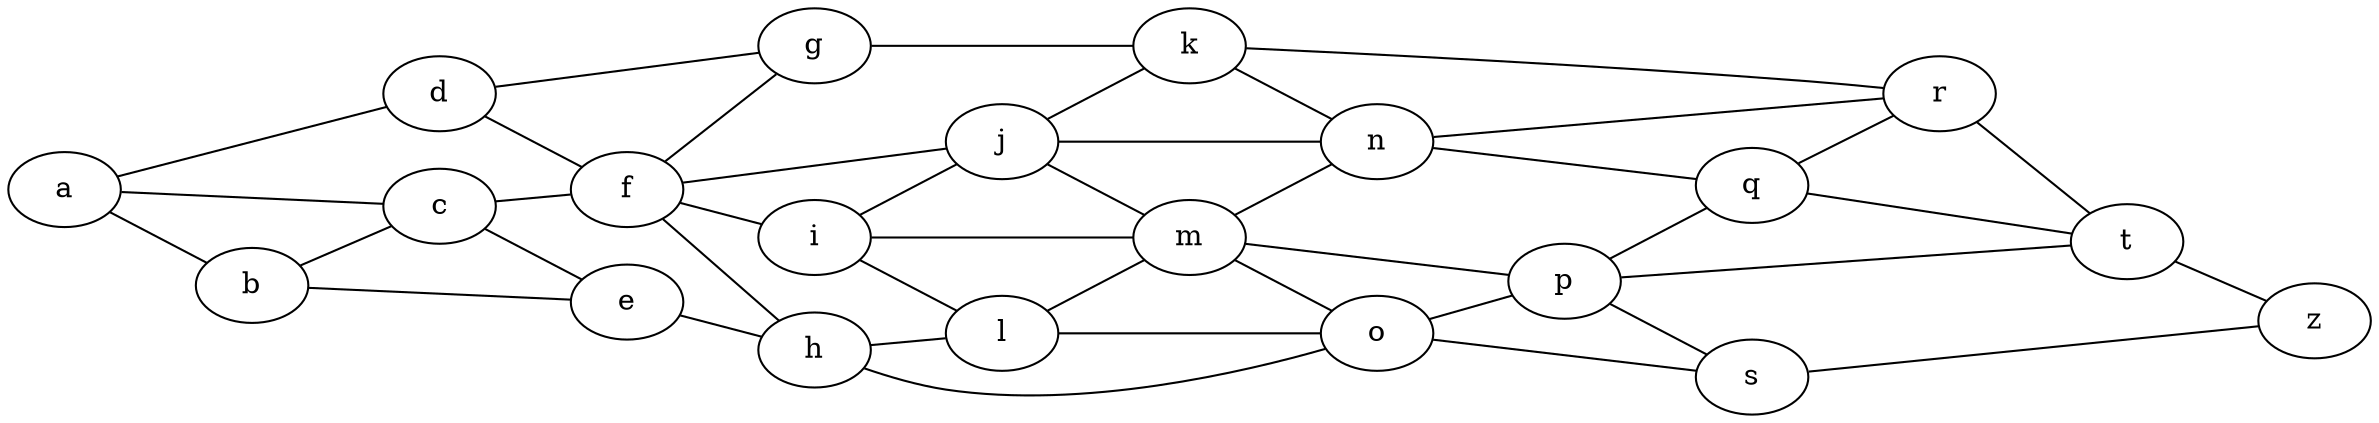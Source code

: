 graph {
rankdir=LR; // Left to Right, instead of Top to Bottom
a -- { b c d };
b -- { c e };
c -- { e f };
d -- { f g };
e -- h;
f -- { h i j g };
g -- k;
h -- { o l };
i -- { l m j };
j -- { m n k };
k -- { n r };
l -- { o m };
m -- { o p n };
n -- { q r };
o -- { s p };
p -- { s t q };
q -- { t r };
r -- t;
s -- z;
t -- z;
}
